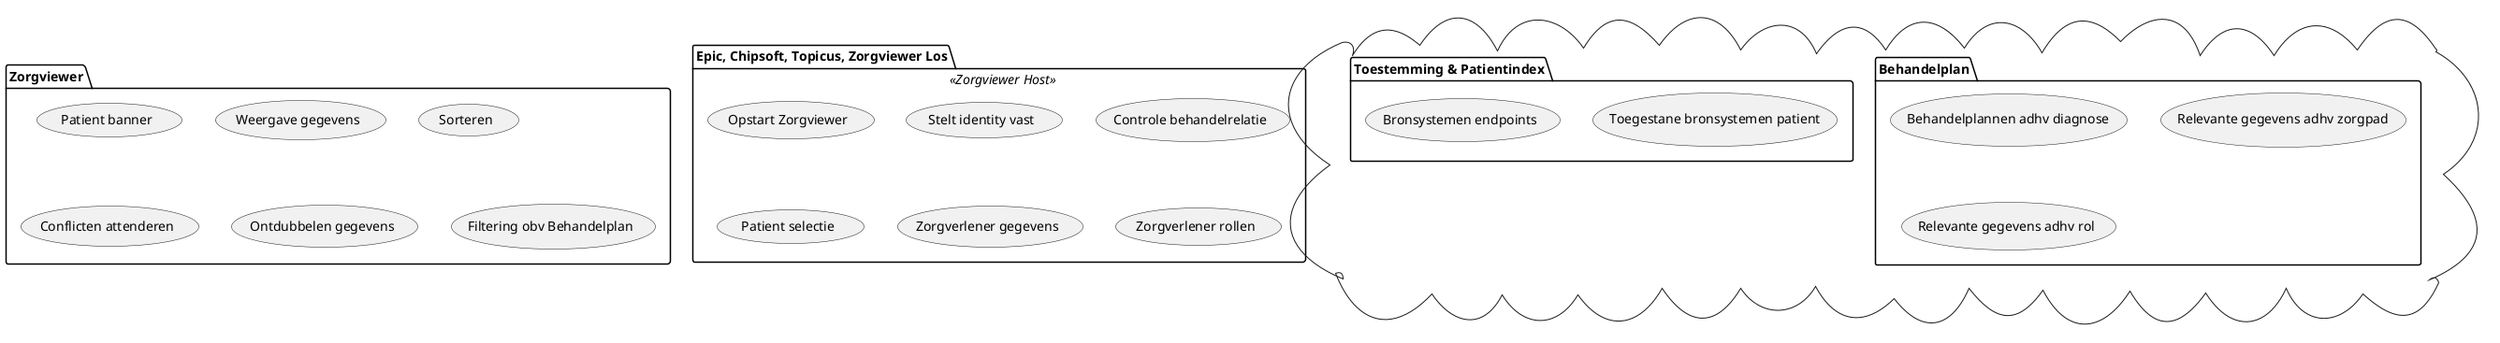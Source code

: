 @startuml

'left to right direction

package "Zorgviewer" {
 (Patient banner)
 (Weergave gegevens)
 (Sorteren)
 (Conflicten attenderen)
 (Ontdubbelen gegevens)
 (Filtering obv Behandelplan)
}

package "Epic, Chipsoft, Topicus, Zorgviewer Los" <<Zorgviewer Host>> {
 (Opstart Zorgviewer)
 (Stelt identity vast)
 (Controle behandelrelatie)
 (Patient selectie)
 (Zorgverlener gegevens)
 (Zorgverlener rollen)
}

cloud {
 package "Behandelplan" {
  (Behandelplannen adhv diagnose)
  (Relevante gegevens adhv zorgpad)
  (Relevante gegevens adhv rol)
 }
 package "Toestemming & Patientindex" {
  (Toegestane bronsystemen patient)
  (Bronsystemen endpoints)
 }
}

@enduml